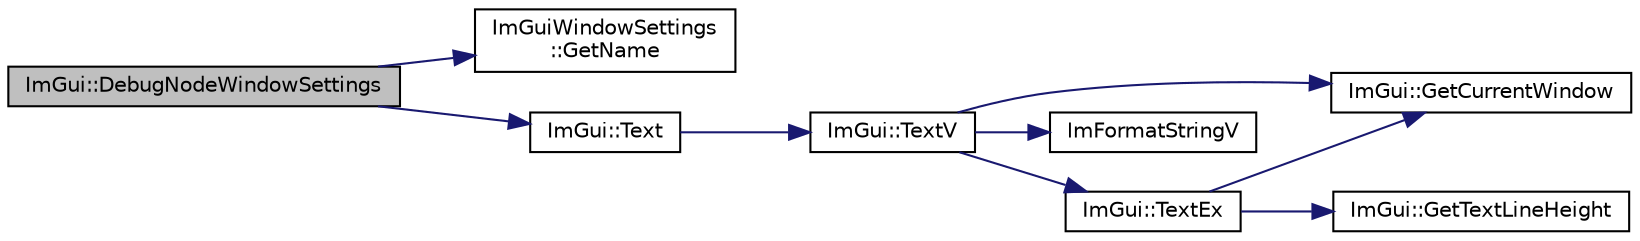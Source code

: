 digraph "ImGui::DebugNodeWindowSettings"
{
 // LATEX_PDF_SIZE
  edge [fontname="Helvetica",fontsize="10",labelfontname="Helvetica",labelfontsize="10"];
  node [fontname="Helvetica",fontsize="10",shape=record];
  rankdir="LR";
  Node1 [label="ImGui::DebugNodeWindowSettings",height=0.2,width=0.4,color="black", fillcolor="grey75", style="filled", fontcolor="black",tooltip=" "];
  Node1 -> Node2 [color="midnightblue",fontsize="10",style="solid",fontname="Helvetica"];
  Node2 [label="ImGuiWindowSettings\l::GetName",height=0.2,width=0.4,color="black", fillcolor="white", style="filled",URL="$struct_im_gui_window_settings.html#aeb65945139ec9f3bfaf5b11040419373",tooltip=" "];
  Node1 -> Node3 [color="midnightblue",fontsize="10",style="solid",fontname="Helvetica"];
  Node3 [label="ImGui::Text",height=0.2,width=0.4,color="black", fillcolor="white", style="filled",URL="$namespace_im_gui.html#a9e7b83611fe441d54fad2effb4bf4965",tooltip=" "];
  Node3 -> Node4 [color="midnightblue",fontsize="10",style="solid",fontname="Helvetica"];
  Node4 [label="ImGui::TextV",height=0.2,width=0.4,color="black", fillcolor="white", style="filled",URL="$namespace_im_gui.html#a10a0d6362178c2f743092f21e1b6cd20",tooltip=" "];
  Node4 -> Node5 [color="midnightblue",fontsize="10",style="solid",fontname="Helvetica"];
  Node5 [label="ImGui::GetCurrentWindow",height=0.2,width=0.4,color="black", fillcolor="white", style="filled",URL="$namespace_im_gui.html#a7ceba68eca2b09fb6bf1ad88037e6203",tooltip=" "];
  Node4 -> Node6 [color="midnightblue",fontsize="10",style="solid",fontname="Helvetica"];
  Node6 [label="ImFormatStringV",height=0.2,width=0.4,color="black", fillcolor="white", style="filled",URL="$imgui_8cpp.html#a2e0022a073d369645a0daab17f823779",tooltip=" "];
  Node4 -> Node7 [color="midnightblue",fontsize="10",style="solid",fontname="Helvetica"];
  Node7 [label="ImGui::TextEx",height=0.2,width=0.4,color="black", fillcolor="white", style="filled",URL="$namespace_im_gui.html#aae6420fec03511fd478d9108f31e6b5f",tooltip=" "];
  Node7 -> Node5 [color="midnightblue",fontsize="10",style="solid",fontname="Helvetica"];
  Node7 -> Node8 [color="midnightblue",fontsize="10",style="solid",fontname="Helvetica"];
  Node8 [label="ImGui::GetTextLineHeight",height=0.2,width=0.4,color="black", fillcolor="white", style="filled",URL="$namespace_im_gui.html#aaba5637199d31ea23d4d143b30a44aff",tooltip=" "];
}
